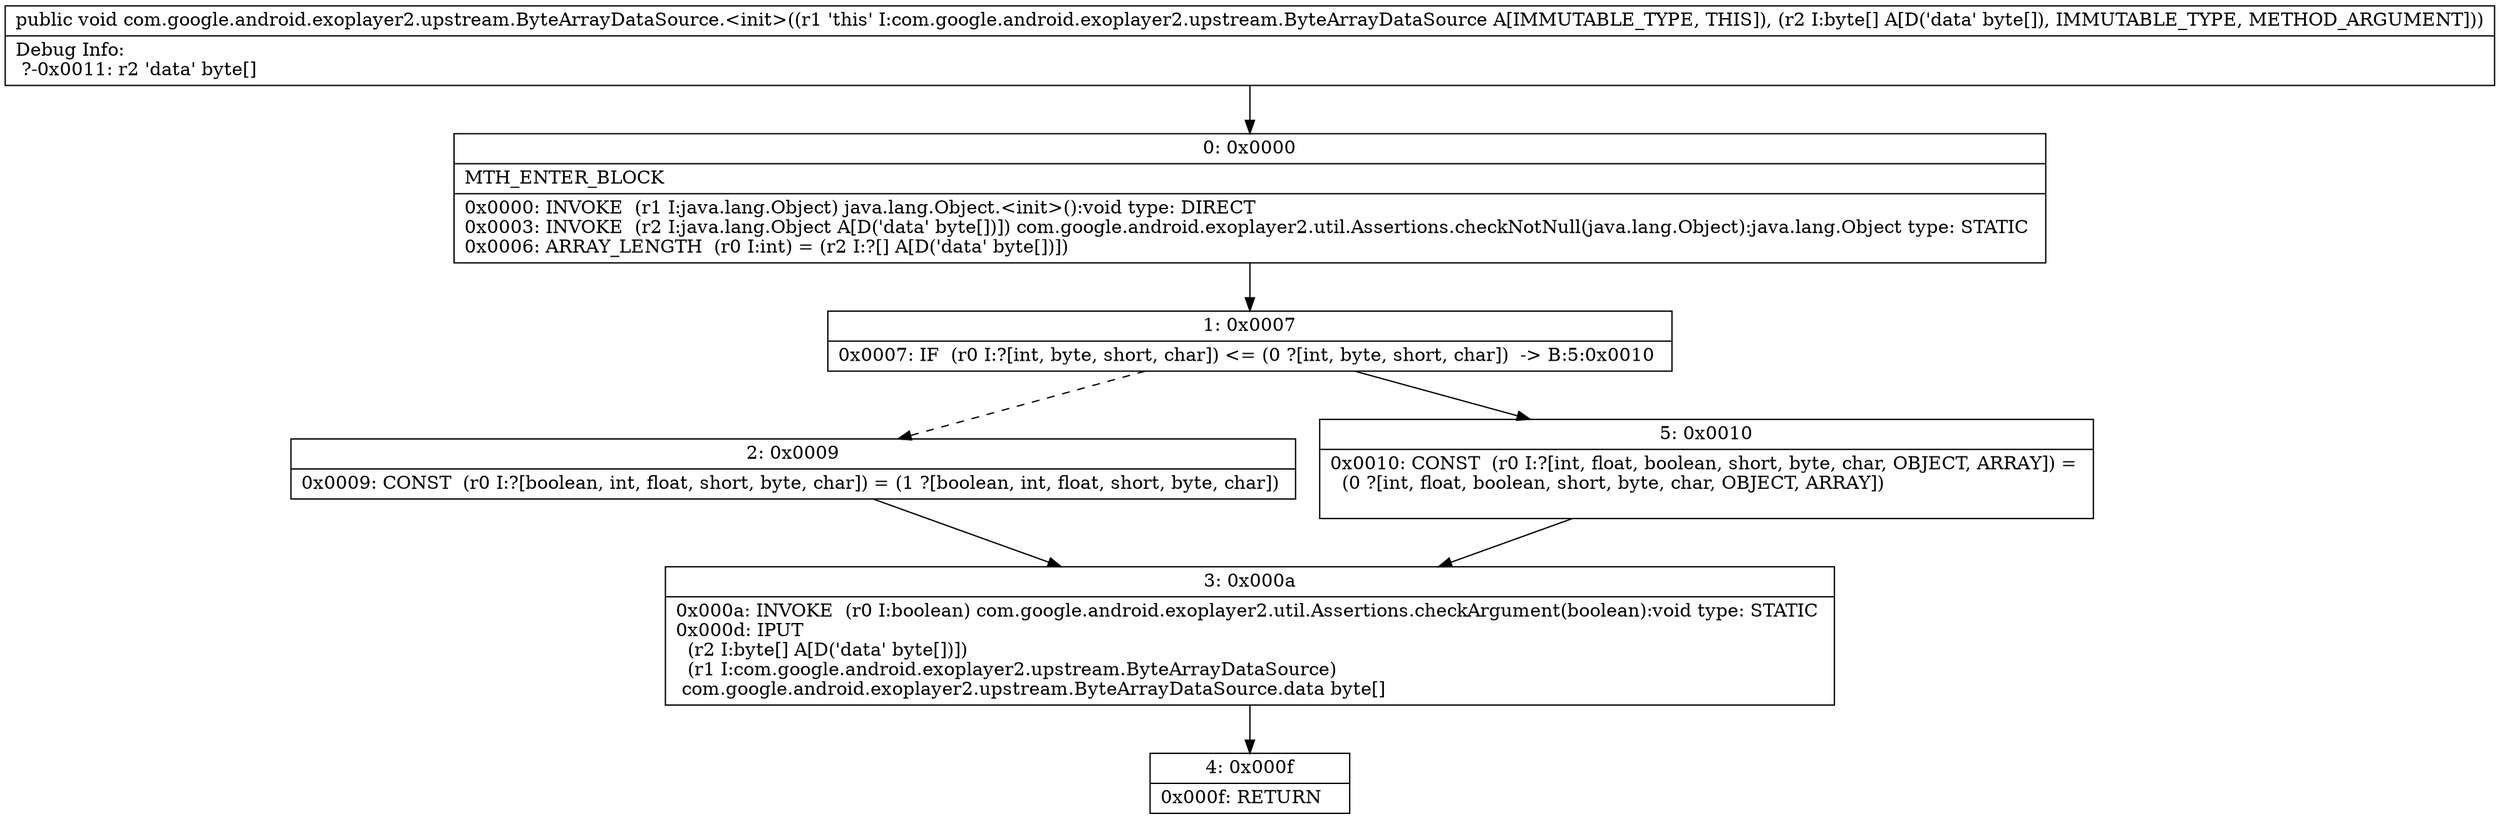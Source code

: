 digraph "CFG forcom.google.android.exoplayer2.upstream.ByteArrayDataSource.\<init\>([B)V" {
Node_0 [shape=record,label="{0\:\ 0x0000|MTH_ENTER_BLOCK\l|0x0000: INVOKE  (r1 I:java.lang.Object) java.lang.Object.\<init\>():void type: DIRECT \l0x0003: INVOKE  (r2 I:java.lang.Object A[D('data' byte[])]) com.google.android.exoplayer2.util.Assertions.checkNotNull(java.lang.Object):java.lang.Object type: STATIC \l0x0006: ARRAY_LENGTH  (r0 I:int) = (r2 I:?[] A[D('data' byte[])]) \l}"];
Node_1 [shape=record,label="{1\:\ 0x0007|0x0007: IF  (r0 I:?[int, byte, short, char]) \<= (0 ?[int, byte, short, char])  \-\> B:5:0x0010 \l}"];
Node_2 [shape=record,label="{2\:\ 0x0009|0x0009: CONST  (r0 I:?[boolean, int, float, short, byte, char]) = (1 ?[boolean, int, float, short, byte, char]) \l}"];
Node_3 [shape=record,label="{3\:\ 0x000a|0x000a: INVOKE  (r0 I:boolean) com.google.android.exoplayer2.util.Assertions.checkArgument(boolean):void type: STATIC \l0x000d: IPUT  \l  (r2 I:byte[] A[D('data' byte[])])\l  (r1 I:com.google.android.exoplayer2.upstream.ByteArrayDataSource)\l com.google.android.exoplayer2.upstream.ByteArrayDataSource.data byte[] \l}"];
Node_4 [shape=record,label="{4\:\ 0x000f|0x000f: RETURN   \l}"];
Node_5 [shape=record,label="{5\:\ 0x0010|0x0010: CONST  (r0 I:?[int, float, boolean, short, byte, char, OBJECT, ARRAY]) = \l  (0 ?[int, float, boolean, short, byte, char, OBJECT, ARRAY])\l \l}"];
MethodNode[shape=record,label="{public void com.google.android.exoplayer2.upstream.ByteArrayDataSource.\<init\>((r1 'this' I:com.google.android.exoplayer2.upstream.ByteArrayDataSource A[IMMUTABLE_TYPE, THIS]), (r2 I:byte[] A[D('data' byte[]), IMMUTABLE_TYPE, METHOD_ARGUMENT]))  | Debug Info:\l  ?\-0x0011: r2 'data' byte[]\l}"];
MethodNode -> Node_0;
Node_0 -> Node_1;
Node_1 -> Node_2[style=dashed];
Node_1 -> Node_5;
Node_2 -> Node_3;
Node_3 -> Node_4;
Node_5 -> Node_3;
}

